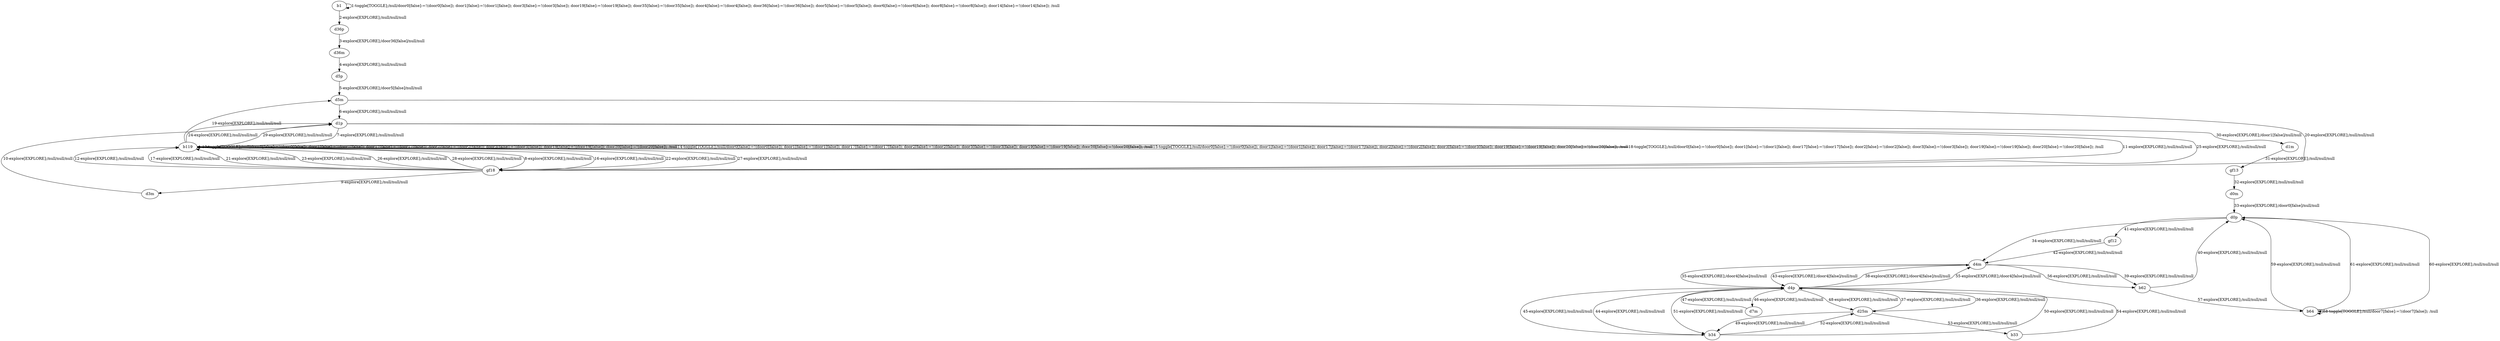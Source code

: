 # Total number of goals covered by this test: 1
# b64 --> b64

digraph g {
"b1" -> "b1" [label = "1-toggle[TOGGLE];/null/door0[false]:=!(door0[false]); door1[false]:=!(door1[false]); door3[false]:=!(door3[false]); door19[false]:=!(door19[false]); door35[false]:=!(door35[false]); door4[false]:=!(door4[false]); door36[false]:=!(door36[false]); door5[false]:=!(door5[false]); door6[false]:=!(door6[false]); door8[false]:=!(door8[false]); door14[false]:=!(door14[false]); /null"];
"b1" -> "d36p" [label = "2-explore[EXPLORE];/null/null/null"];
"d36p" -> "d36m" [label = "3-explore[EXPLORE];/door36[false]/null/null"];
"d36m" -> "d5p" [label = "4-explore[EXPLORE];/null/null/null"];
"d5p" -> "d5m" [label = "5-explore[EXPLORE];/door5[false]/null/null"];
"d5m" -> "d1p" [label = "6-explore[EXPLORE];/null/null/null"];
"d1p" -> "b119" [label = "7-explore[EXPLORE];/null/null/null"];
"b119" -> "gf18" [label = "8-explore[EXPLORE];/null/null/null"];
"gf18" -> "d3m" [label = "9-explore[EXPLORE];/null/null/null"];
"d3m" -> "d1p" [label = "10-explore[EXPLORE];/null/null/null"];
"d1p" -> "gf18" [label = "11-explore[EXPLORE];/null/null/null"];
"gf18" -> "b119" [label = "12-explore[EXPLORE];/null/null/null"];
"b119" -> "b119" [label = "13-toggle[TOGGLE];/null/door0[false]:=!(door0[false]); door1[false]:=!(door1[false]); door17[false]:=!(door17[false]); door2[false]:=!(door2[false]); door3[false]:=!(door3[false]); door19[false]:=!(door19[false]); door20[false]:=!(door20[false]); /null"];
"b119" -> "b119" [label = "14-toggle[TOGGLE];/null/door0[false]:=!(door0[false]); door1[false]:=!(door1[false]); door17[false]:=!(door17[false]); door2[false]:=!(door2[false]); door3[false]:=!(door3[false]); door19[false]:=!(door19[false]); door20[false]:=!(door20[false]); /null"];
"b119" -> "b119" [label = "15-toggle[TOGGLE];/null/door0[false]:=!(door0[false]); door1[false]:=!(door1[false]); door17[false]:=!(door17[false]); door2[false]:=!(door2[false]); door3[false]:=!(door3[false]); door19[false]:=!(door19[false]); door20[false]:=!(door20[false]); /null"];
"b119" -> "gf18" [label = "16-explore[EXPLORE];/null/null/null"];
"gf18" -> "b119" [label = "17-explore[EXPLORE];/null/null/null"];
"b119" -> "b119" [label = "18-toggle[TOGGLE];/null/door0[false]:=!(door0[false]); door1[false]:=!(door1[false]); door17[false]:=!(door17[false]); door2[false]:=!(door2[false]); door3[false]:=!(door3[false]); door19[false]:=!(door19[false]); door20[false]:=!(door20[false]); /null"];
"b119" -> "d5m" [label = "19-explore[EXPLORE];/null/null/null"];
"d5m" -> "gf18" [label = "20-explore[EXPLORE];/null/null/null"];
"gf18" -> "b119" [label = "21-explore[EXPLORE];/null/null/null"];
"b119" -> "gf18" [label = "22-explore[EXPLORE];/null/null/null"];
"gf18" -> "b119" [label = "23-explore[EXPLORE];/null/null/null"];
"b119" -> "d1p" [label = "24-explore[EXPLORE];/null/null/null"];
"d1p" -> "gf18" [label = "25-explore[EXPLORE];/null/null/null"];
"gf18" -> "b119" [label = "26-explore[EXPLORE];/null/null/null"];
"b119" -> "gf18" [label = "27-explore[EXPLORE];/null/null/null"];
"gf18" -> "b119" [label = "28-explore[EXPLORE];/null/null/null"];
"b119" -> "d1p" [label = "29-explore[EXPLORE];/null/null/null"];
"d1p" -> "d1m" [label = "30-explore[EXPLORE];/door1[false]/null/null"];
"d1m" -> "gf13" [label = "31-explore[EXPLORE];/null/null/null"];
"gf13" -> "d0m" [label = "32-explore[EXPLORE];/null/null/null"];
"d0m" -> "d0p" [label = "33-explore[EXPLORE];/door0[false]/null/null"];
"d0p" -> "d4m" [label = "34-explore[EXPLORE];/null/null/null"];
"d4m" -> "d4p" [label = "35-explore[EXPLORE];/door4[false]/null/null"];
"d4p" -> "d25m" [label = "36-explore[EXPLORE];/null/null/null"];
"d25m" -> "d4p" [label = "37-explore[EXPLORE];/null/null/null"];
"d4p" -> "d4m" [label = "38-explore[EXPLORE];/door4[false]/null/null"];
"d4m" -> "b62" [label = "39-explore[EXPLORE];/null/null/null"];
"b62" -> "d0p" [label = "40-explore[EXPLORE];/null/null/null"];
"d0p" -> "gf12" [label = "41-explore[EXPLORE];/null/null/null"];
"gf12" -> "d4m" [label = "42-explore[EXPLORE];/null/null/null"];
"d4m" -> "d4p" [label = "43-explore[EXPLORE];/door4[false]/null/null"];
"d4p" -> "b34" [label = "44-explore[EXPLORE];/null/null/null"];
"b34" -> "d4p" [label = "45-explore[EXPLORE];/null/null/null"];
"d4p" -> "d7m" [label = "46-explore[EXPLORE];/null/null/null"];
"d7m" -> "d4p" [label = "47-explore[EXPLORE];/null/null/null"];
"d4p" -> "d25m" [label = "48-explore[EXPLORE];/null/null/null"];
"d25m" -> "b34" [label = "49-explore[EXPLORE];/null/null/null"];
"b34" -> "d4p" [label = "50-explore[EXPLORE];/null/null/null"];
"d4p" -> "b34" [label = "51-explore[EXPLORE];/null/null/null"];
"b34" -> "d25m" [label = "52-explore[EXPLORE];/null/null/null"];
"d25m" -> "b33" [label = "53-explore[EXPLORE];/null/null/null"];
"b33" -> "d4p" [label = "54-explore[EXPLORE];/null/null/null"];
"d4p" -> "d4m" [label = "55-explore[EXPLORE];/door4[false]/null/null"];
"d4m" -> "b62" [label = "56-explore[EXPLORE];/null/null/null"];
"b62" -> "b64" [label = "57-explore[EXPLORE];/null/null/null"];
"b64" -> "b64" [label = "58-toggle[TOGGLE];/null/door7[false]:=!(door7[false]); /null"];
"b64" -> "d0p" [label = "59-explore[EXPLORE];/null/null/null"];
"d0p" -> "b64" [label = "60-explore[EXPLORE];/null/null/null"];
"b64" -> "d0p" [label = "61-explore[EXPLORE];/null/null/null"];
}